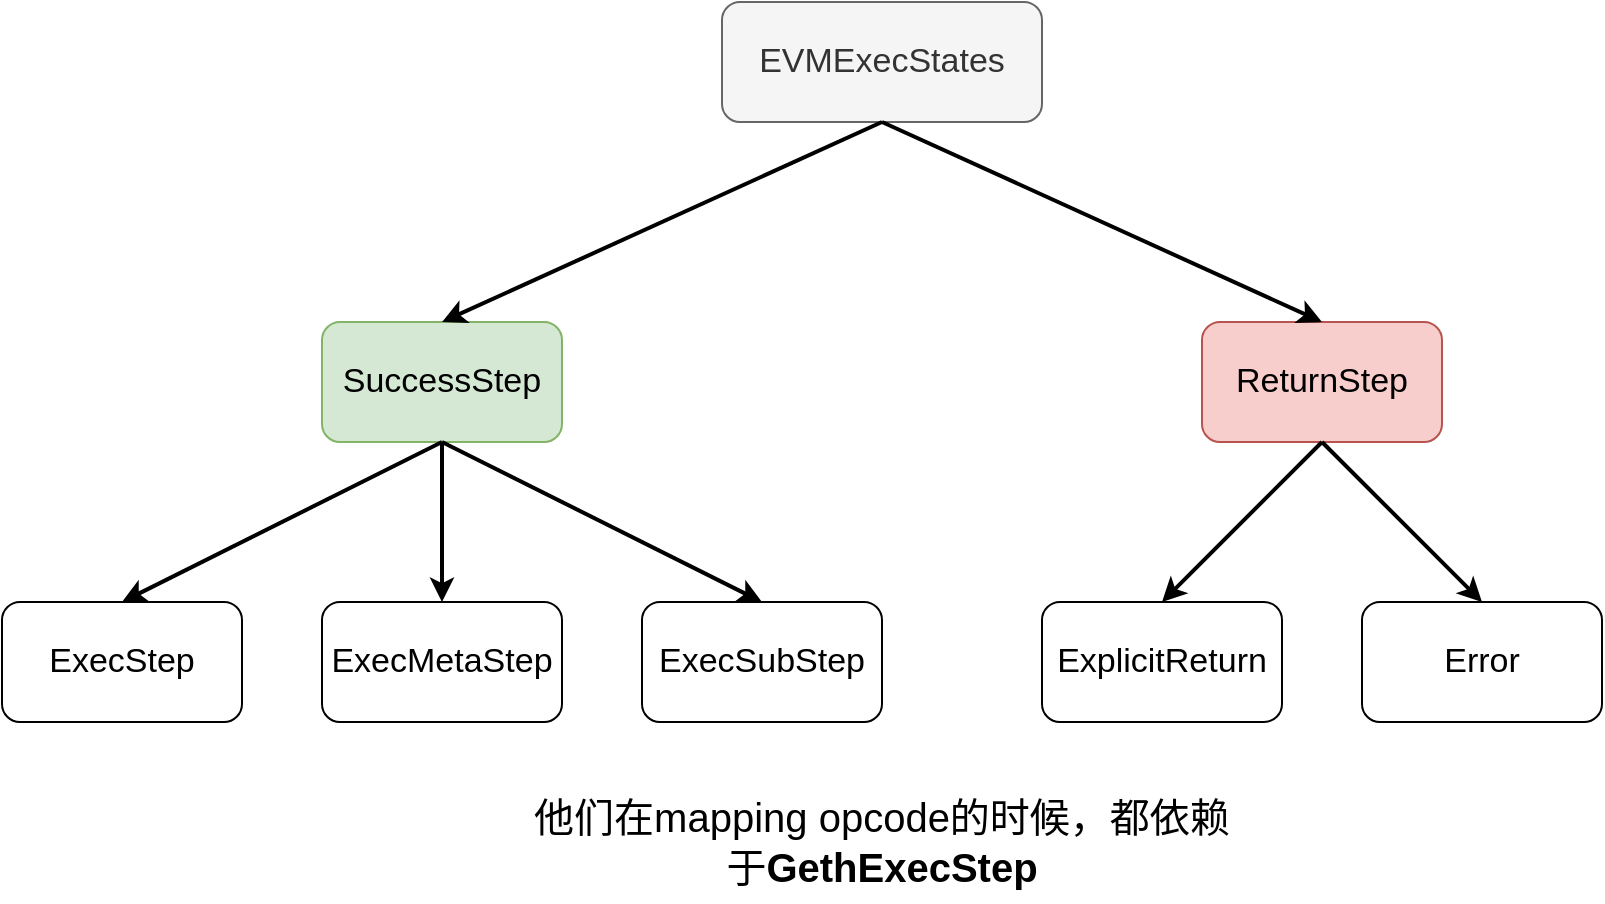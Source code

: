 <mxfile version="20.2.3" type="github">
  <diagram id="xP7votodyLcGqL2QUFDL" name="Page-1">
    <mxGraphModel dx="1868" dy="659" grid="1" gridSize="10" guides="1" tooltips="1" connect="1" arrows="1" fold="1" page="1" pageScale="1" pageWidth="850" pageHeight="1100" math="0" shadow="0">
      <root>
        <mxCell id="0" />
        <mxCell id="1" parent="0" />
        <mxCell id="4MtWbJCe0Lgqd9_Smaac-1" value="&lt;font style=&quot;font-size: 17px;&quot;&gt;EVMExecStates&lt;/font&gt;" style="rounded=1;whiteSpace=wrap;html=1;fillColor=#f5f5f5;fontColor=#333333;strokeColor=#666666;" vertex="1" parent="1">
          <mxGeometry x="280" y="40" width="160" height="60" as="geometry" />
        </mxCell>
        <mxCell id="4MtWbJCe0Lgqd9_Smaac-3" value="SuccessStep" style="rounded=1;whiteSpace=wrap;html=1;fontSize=17;fillColor=#d5e8d4;strokeColor=#82b366;" vertex="1" parent="1">
          <mxGeometry x="80" y="200" width="120" height="60" as="geometry" />
        </mxCell>
        <mxCell id="4MtWbJCe0Lgqd9_Smaac-4" value="ReturnStep" style="rounded=1;whiteSpace=wrap;html=1;fontSize=17;fillColor=#f8cecc;strokeColor=#b85450;" vertex="1" parent="1">
          <mxGeometry x="520" y="200" width="120" height="60" as="geometry" />
        </mxCell>
        <mxCell id="4MtWbJCe0Lgqd9_Smaac-5" value="ExecStep" style="rounded=1;whiteSpace=wrap;html=1;fontSize=17;" vertex="1" parent="1">
          <mxGeometry x="-80" y="340" width="120" height="60" as="geometry" />
        </mxCell>
        <mxCell id="4MtWbJCe0Lgqd9_Smaac-6" value="ExecMetaStep" style="rounded=1;whiteSpace=wrap;html=1;fontSize=17;" vertex="1" parent="1">
          <mxGeometry x="80" y="340" width="120" height="60" as="geometry" />
        </mxCell>
        <mxCell id="4MtWbJCe0Lgqd9_Smaac-7" value="ExecSubStep" style="rounded=1;whiteSpace=wrap;html=1;fontSize=17;" vertex="1" parent="1">
          <mxGeometry x="240" y="340" width="120" height="60" as="geometry" />
        </mxCell>
        <mxCell id="4MtWbJCe0Lgqd9_Smaac-8" value="ExplicitReturn" style="rounded=1;whiteSpace=wrap;html=1;fontSize=17;" vertex="1" parent="1">
          <mxGeometry x="440" y="340" width="120" height="60" as="geometry" />
        </mxCell>
        <mxCell id="4MtWbJCe0Lgqd9_Smaac-9" value="Error" style="rounded=1;whiteSpace=wrap;html=1;fontSize=17;" vertex="1" parent="1">
          <mxGeometry x="600" y="340" width="120" height="60" as="geometry" />
        </mxCell>
        <mxCell id="4MtWbJCe0Lgqd9_Smaac-10" value="" style="endArrow=classic;html=1;rounded=0;fontSize=17;strokeWidth=2;exitX=0.5;exitY=1;exitDx=0;exitDy=0;entryX=0.5;entryY=0;entryDx=0;entryDy=0;" edge="1" parent="1" source="4MtWbJCe0Lgqd9_Smaac-1" target="4MtWbJCe0Lgqd9_Smaac-3">
          <mxGeometry width="50" height="50" relative="1" as="geometry">
            <mxPoint x="400" y="390" as="sourcePoint" />
            <mxPoint x="450" y="340" as="targetPoint" />
          </mxGeometry>
        </mxCell>
        <mxCell id="4MtWbJCe0Lgqd9_Smaac-11" value="" style="endArrow=classic;html=1;rounded=0;fontSize=17;strokeWidth=2;exitX=0.5;exitY=1;exitDx=0;exitDy=0;entryX=0.5;entryY=0;entryDx=0;entryDy=0;" edge="1" parent="1" source="4MtWbJCe0Lgqd9_Smaac-1" target="4MtWbJCe0Lgqd9_Smaac-4">
          <mxGeometry width="50" height="50" relative="1" as="geometry">
            <mxPoint x="370" y="110" as="sourcePoint" />
            <mxPoint x="150" y="210" as="targetPoint" />
          </mxGeometry>
        </mxCell>
        <mxCell id="4MtWbJCe0Lgqd9_Smaac-12" value="" style="endArrow=classic;html=1;rounded=0;fontSize=17;strokeWidth=2;exitX=0.5;exitY=1;exitDx=0;exitDy=0;entryX=0.5;entryY=0;entryDx=0;entryDy=0;" edge="1" parent="1" source="4MtWbJCe0Lgqd9_Smaac-3" target="4MtWbJCe0Lgqd9_Smaac-5">
          <mxGeometry width="50" height="50" relative="1" as="geometry">
            <mxPoint x="370" y="110" as="sourcePoint" />
            <mxPoint x="150" y="210" as="targetPoint" />
          </mxGeometry>
        </mxCell>
        <mxCell id="4MtWbJCe0Lgqd9_Smaac-13" value="" style="endArrow=classic;html=1;rounded=0;fontSize=17;strokeWidth=2;exitX=0.5;exitY=1;exitDx=0;exitDy=0;entryX=0.5;entryY=0;entryDx=0;entryDy=0;" edge="1" parent="1" source="4MtWbJCe0Lgqd9_Smaac-3" target="4MtWbJCe0Lgqd9_Smaac-7">
          <mxGeometry width="50" height="50" relative="1" as="geometry">
            <mxPoint x="150" y="270" as="sourcePoint" />
            <mxPoint x="-10" y="310" as="targetPoint" />
          </mxGeometry>
        </mxCell>
        <mxCell id="4MtWbJCe0Lgqd9_Smaac-14" value="" style="endArrow=classic;html=1;rounded=0;fontSize=17;strokeWidth=2;exitX=0.5;exitY=1;exitDx=0;exitDy=0;entryX=0.5;entryY=0;entryDx=0;entryDy=0;" edge="1" parent="1" source="4MtWbJCe0Lgqd9_Smaac-3" target="4MtWbJCe0Lgqd9_Smaac-6">
          <mxGeometry width="50" height="50" relative="1" as="geometry">
            <mxPoint x="150" y="270" as="sourcePoint" />
            <mxPoint x="310" y="350" as="targetPoint" />
          </mxGeometry>
        </mxCell>
        <mxCell id="4MtWbJCe0Lgqd9_Smaac-15" value="" style="endArrow=classic;html=1;rounded=0;fontSize=17;strokeWidth=2;exitX=0.5;exitY=1;exitDx=0;exitDy=0;entryX=0.5;entryY=0;entryDx=0;entryDy=0;" edge="1" parent="1" source="4MtWbJCe0Lgqd9_Smaac-4" target="4MtWbJCe0Lgqd9_Smaac-8">
          <mxGeometry width="50" height="50" relative="1" as="geometry">
            <mxPoint x="150" y="270" as="sourcePoint" />
            <mxPoint x="310" y="350" as="targetPoint" />
          </mxGeometry>
        </mxCell>
        <mxCell id="4MtWbJCe0Lgqd9_Smaac-16" value="" style="endArrow=classic;html=1;rounded=0;fontSize=17;strokeWidth=2;entryX=0.5;entryY=0;entryDx=0;entryDy=0;" edge="1" parent="1" target="4MtWbJCe0Lgqd9_Smaac-9">
          <mxGeometry width="50" height="50" relative="1" as="geometry">
            <mxPoint x="580" y="260" as="sourcePoint" />
            <mxPoint x="510" y="350" as="targetPoint" />
          </mxGeometry>
        </mxCell>
        <mxCell id="4MtWbJCe0Lgqd9_Smaac-17" value="&lt;font style=&quot;font-size: 20px;&quot;&gt;他们在mapping opcode的时候，都依赖于&lt;span data-reactroot=&quot;&quot; class=&quot;notion-enable-hover&quot; data-token-index=&quot;0&quot; style=&quot;font-weight:600&quot;&gt;GethExecStep&lt;/span&gt;&lt;/font&gt;" style="text;html=1;strokeColor=none;fillColor=none;align=center;verticalAlign=middle;whiteSpace=wrap;rounded=0;fontSize=17;" vertex="1" parent="1">
          <mxGeometry x="180" y="430" width="360" height="60" as="geometry" />
        </mxCell>
      </root>
    </mxGraphModel>
  </diagram>
</mxfile>

